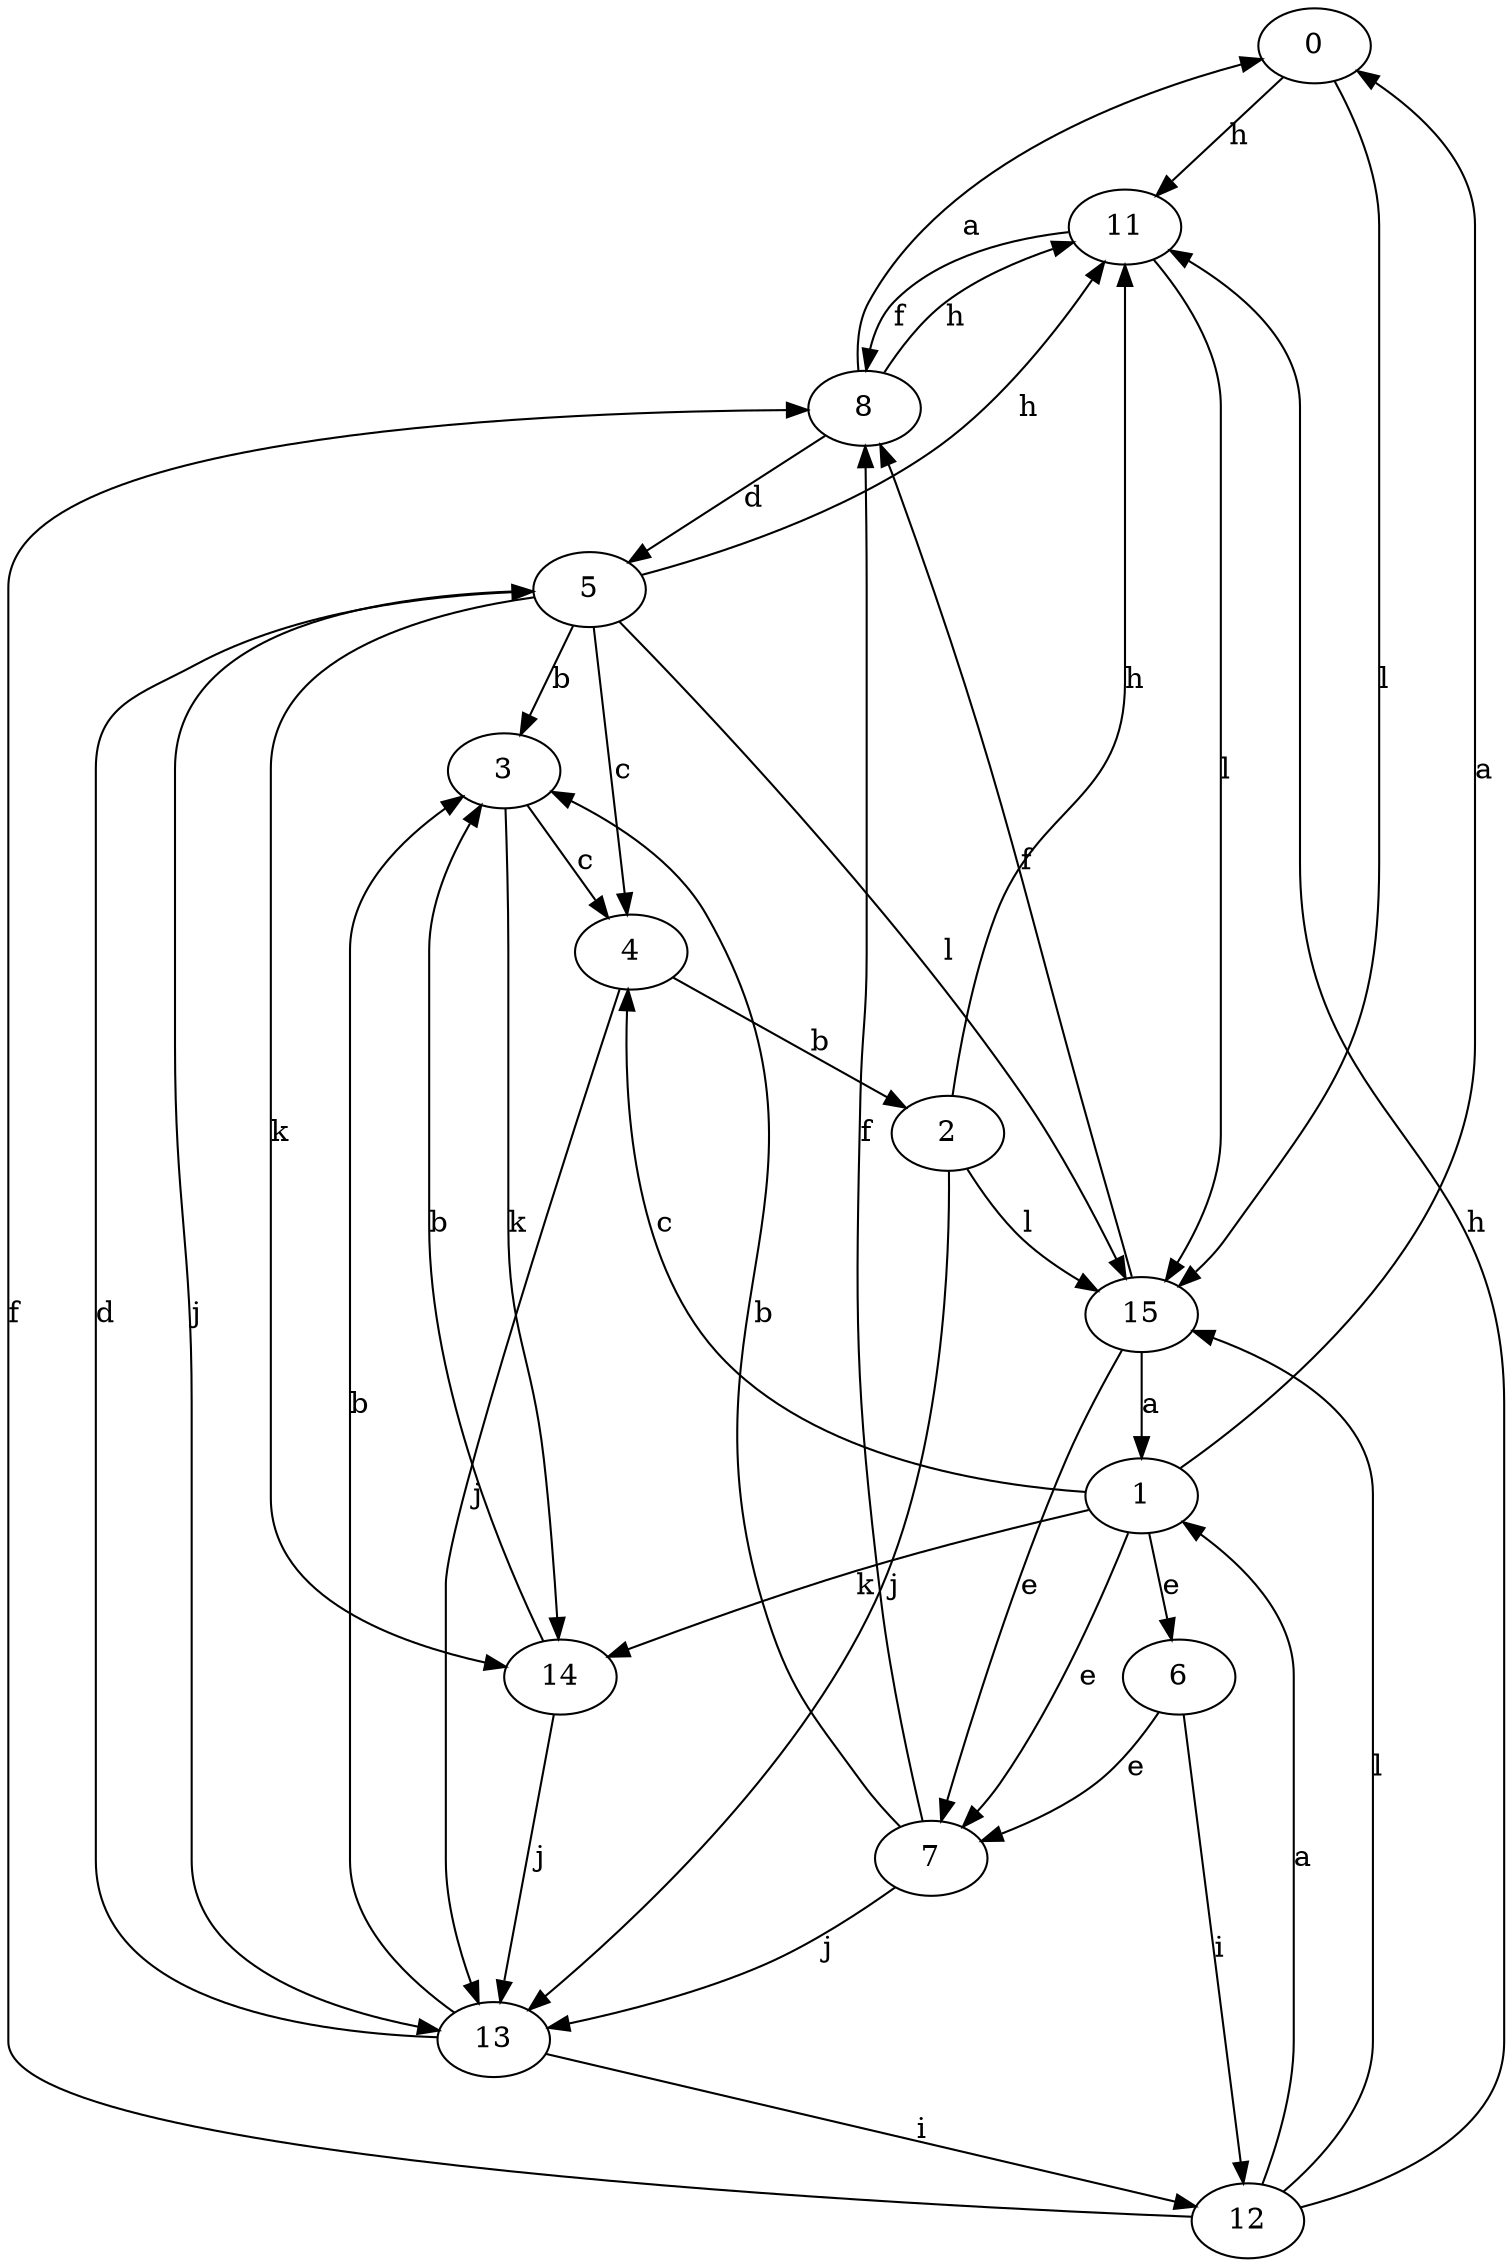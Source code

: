 strict digraph  {
0;
1;
2;
3;
4;
5;
6;
7;
8;
11;
12;
13;
14;
15;
0 -> 11  [label=h];
0 -> 15  [label=l];
1 -> 0  [label=a];
1 -> 4  [label=c];
1 -> 6  [label=e];
1 -> 7  [label=e];
1 -> 14  [label=k];
2 -> 11  [label=h];
2 -> 13  [label=j];
2 -> 15  [label=l];
3 -> 4  [label=c];
3 -> 14  [label=k];
4 -> 2  [label=b];
4 -> 13  [label=j];
5 -> 3  [label=b];
5 -> 4  [label=c];
5 -> 11  [label=h];
5 -> 13  [label=j];
5 -> 14  [label=k];
5 -> 15  [label=l];
6 -> 7  [label=e];
6 -> 12  [label=i];
7 -> 3  [label=b];
7 -> 8  [label=f];
7 -> 13  [label=j];
8 -> 0  [label=a];
8 -> 5  [label=d];
8 -> 11  [label=h];
11 -> 8  [label=f];
11 -> 15  [label=l];
12 -> 1  [label=a];
12 -> 8  [label=f];
12 -> 11  [label=h];
12 -> 15  [label=l];
13 -> 3  [label=b];
13 -> 5  [label=d];
13 -> 12  [label=i];
14 -> 3  [label=b];
14 -> 13  [label=j];
15 -> 1  [label=a];
15 -> 7  [label=e];
15 -> 8  [label=f];
}
